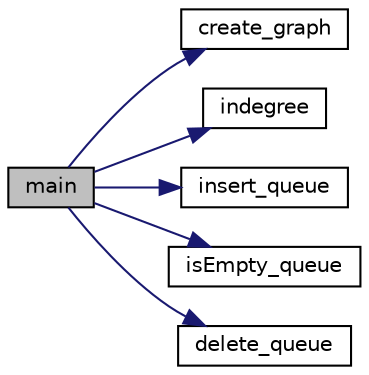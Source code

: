 digraph "main"
{
  edge [fontname="Helvetica",fontsize="10",labelfontname="Helvetica",labelfontsize="10"];
  node [fontname="Helvetica",fontsize="10",shape=record];
  rankdir="LR";
  Node15 [label="main",height=0.2,width=0.4,color="black", fillcolor="grey75", style="filled", fontcolor="black"];
  Node15 -> Node16 [color="midnightblue",fontsize="10",style="solid",fontname="Helvetica"];
  Node16 [label="create_graph",height=0.2,width=0.4,color="black", fillcolor="white", style="filled",URL="$main_8c.html#aa3658453d57fa4c5e6914a5c384b58b1"];
  Node15 -> Node17 [color="midnightblue",fontsize="10",style="solid",fontname="Helvetica"];
  Node17 [label="indegree",height=0.2,width=0.4,color="black", fillcolor="white", style="filled",URL="$main_8c.html#ac645d86806d3355ee3bfeada8ae82df1"];
  Node15 -> Node18 [color="midnightblue",fontsize="10",style="solid",fontname="Helvetica"];
  Node18 [label="insert_queue",height=0.2,width=0.4,color="black", fillcolor="white", style="filled",URL="$main_8c.html#ac15f2dbd900ecbfb45d28f066b0840fe"];
  Node15 -> Node19 [color="midnightblue",fontsize="10",style="solid",fontname="Helvetica"];
  Node19 [label="isEmpty_queue",height=0.2,width=0.4,color="black", fillcolor="white", style="filled",URL="$main_8c.html#a20c9270e4110d6604987880b29e629cc"];
  Node15 -> Node20 [color="midnightblue",fontsize="10",style="solid",fontname="Helvetica"];
  Node20 [label="delete_queue",height=0.2,width=0.4,color="black", fillcolor="white", style="filled",URL="$main_8c.html#a638fd2ac0fc927cf70fb49fac93e8f02"];
}
